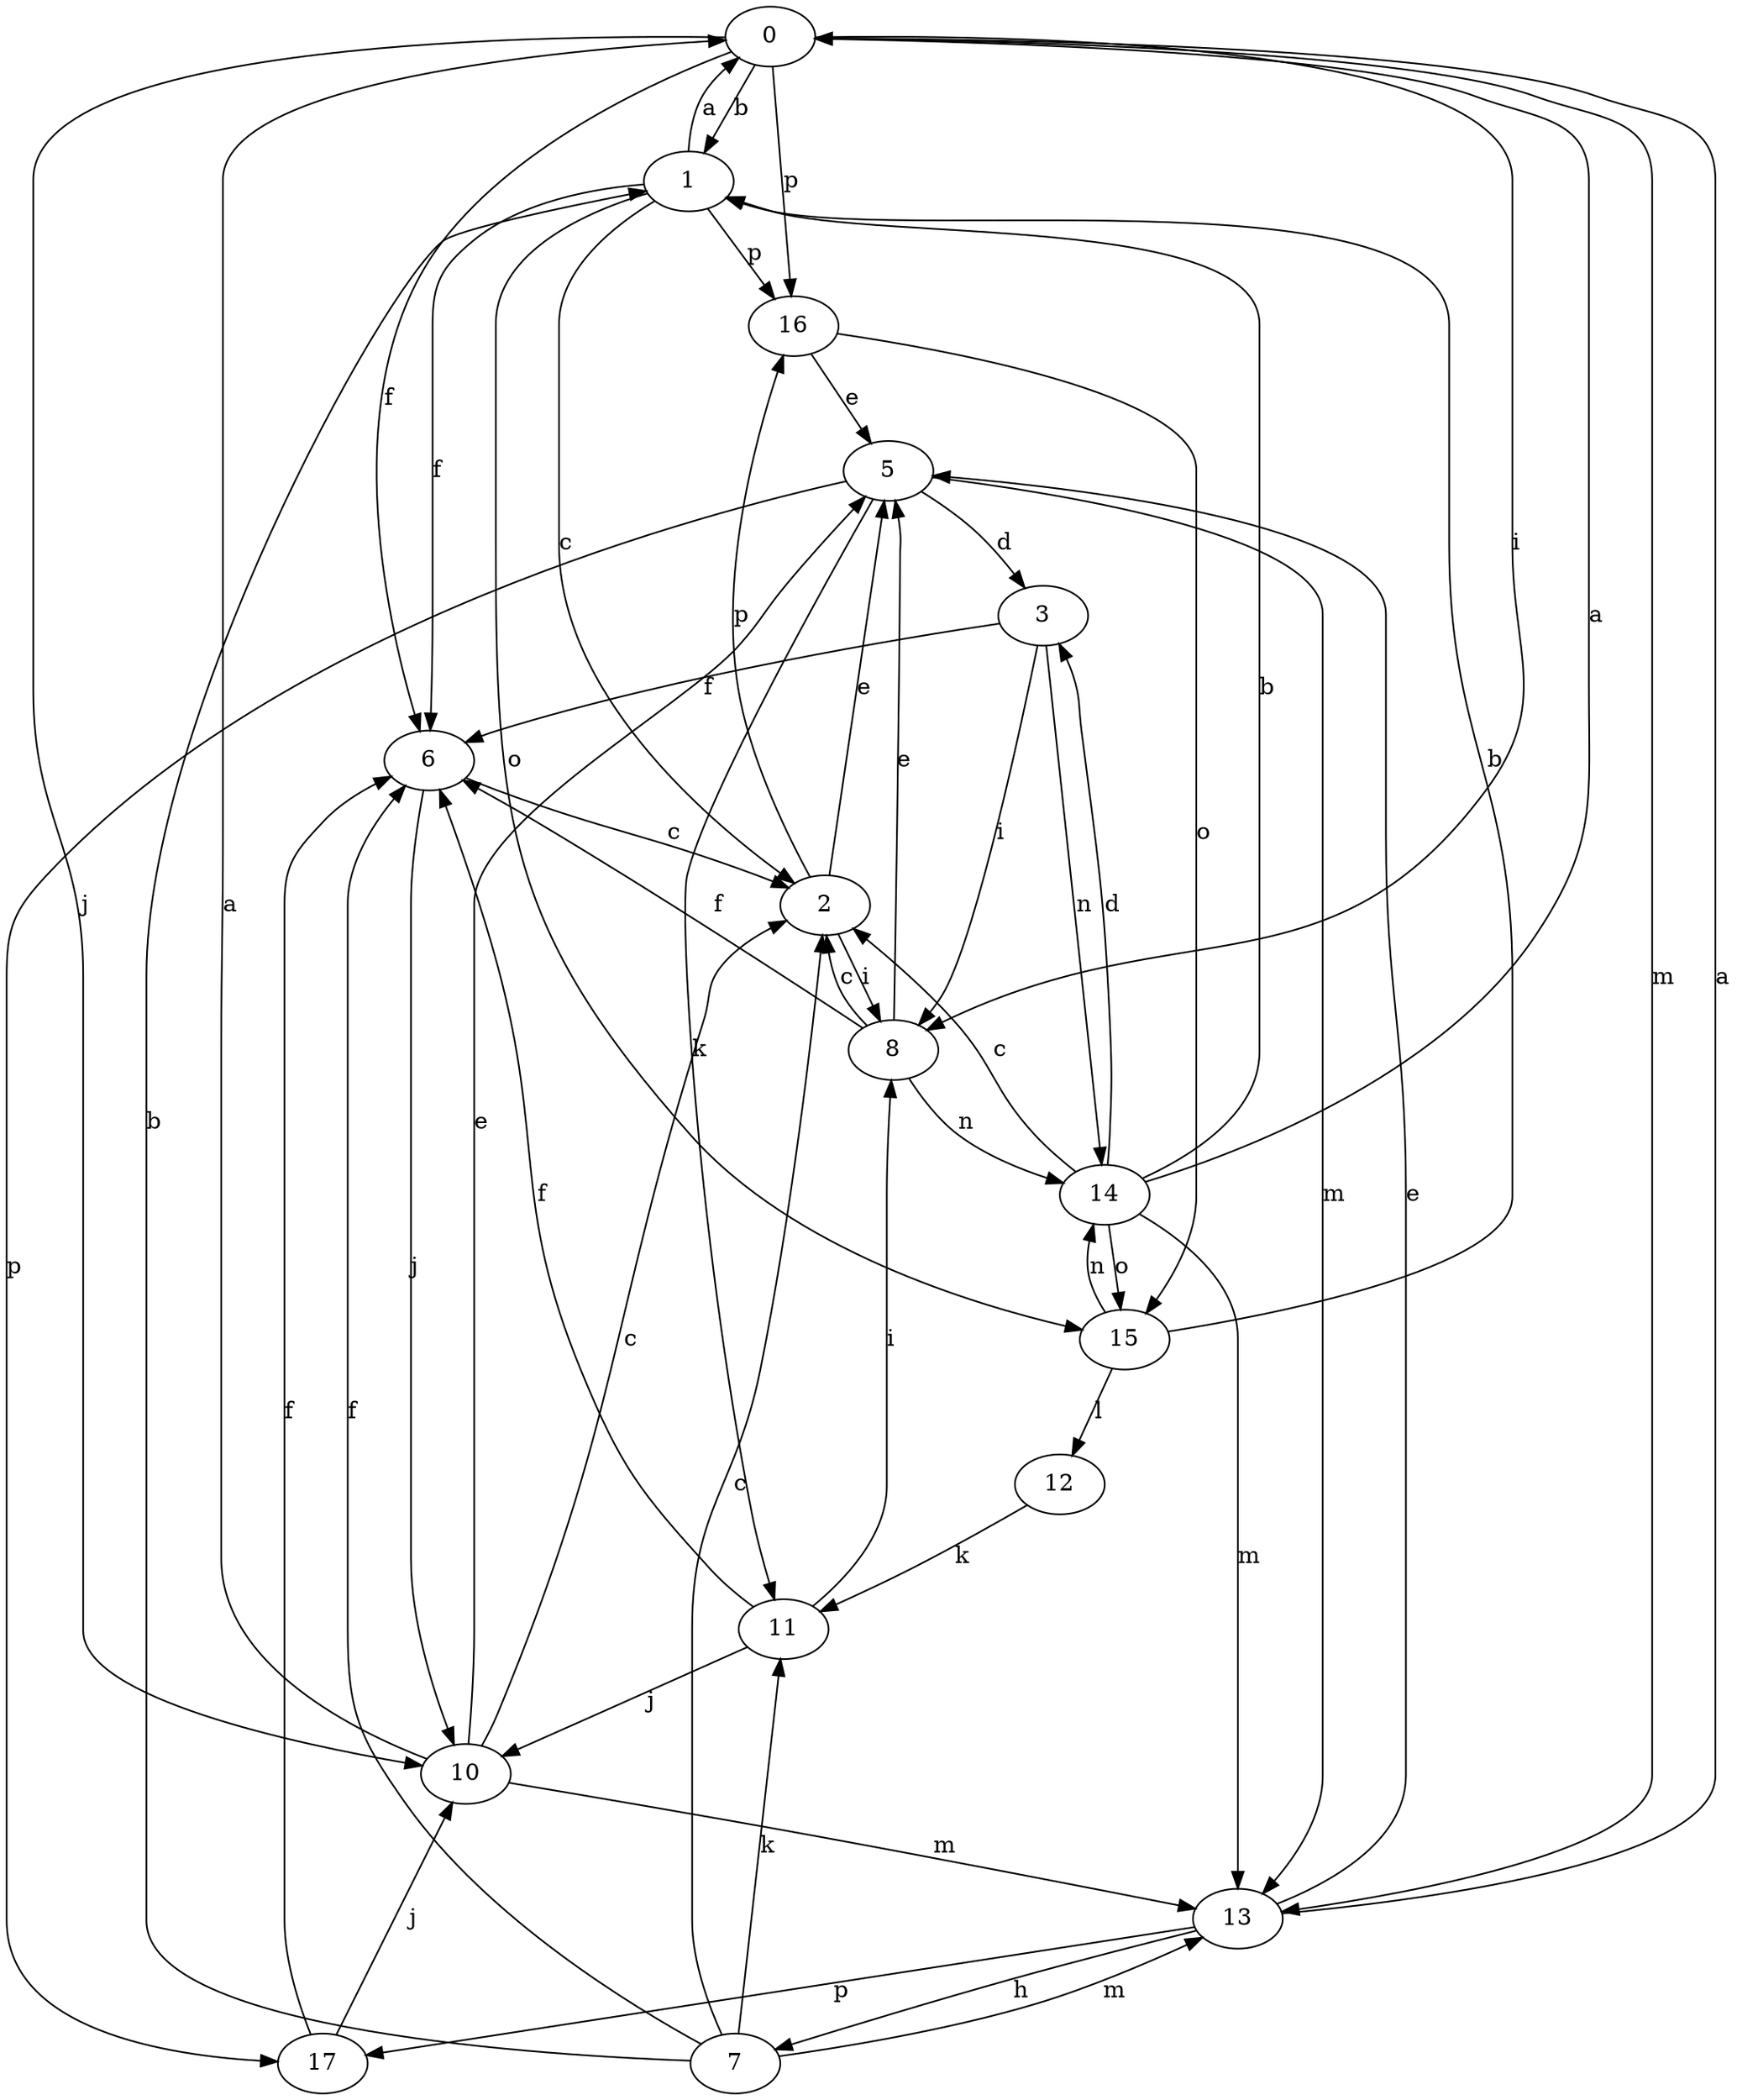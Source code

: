 strict digraph  {
0;
1;
2;
3;
5;
6;
7;
8;
10;
11;
12;
13;
14;
15;
16;
17;
0 -> 1  [label=b];
0 -> 6  [label=f];
0 -> 8  [label=i];
0 -> 10  [label=j];
0 -> 13  [label=m];
0 -> 16  [label=p];
1 -> 0  [label=a];
1 -> 2  [label=c];
1 -> 6  [label=f];
1 -> 15  [label=o];
1 -> 16  [label=p];
2 -> 5  [label=e];
2 -> 8  [label=i];
2 -> 16  [label=p];
3 -> 6  [label=f];
3 -> 8  [label=i];
3 -> 14  [label=n];
5 -> 3  [label=d];
5 -> 11  [label=k];
5 -> 13  [label=m];
5 -> 17  [label=p];
6 -> 2  [label=c];
6 -> 10  [label=j];
7 -> 1  [label=b];
7 -> 2  [label=c];
7 -> 6  [label=f];
7 -> 11  [label=k];
7 -> 13  [label=m];
8 -> 2  [label=c];
8 -> 5  [label=e];
8 -> 6  [label=f];
8 -> 14  [label=n];
10 -> 0  [label=a];
10 -> 2  [label=c];
10 -> 5  [label=e];
10 -> 13  [label=m];
11 -> 6  [label=f];
11 -> 8  [label=i];
11 -> 10  [label=j];
12 -> 11  [label=k];
13 -> 0  [label=a];
13 -> 5  [label=e];
13 -> 7  [label=h];
13 -> 17  [label=p];
14 -> 0  [label=a];
14 -> 1  [label=b];
14 -> 2  [label=c];
14 -> 3  [label=d];
14 -> 13  [label=m];
14 -> 15  [label=o];
15 -> 1  [label=b];
15 -> 12  [label=l];
15 -> 14  [label=n];
16 -> 5  [label=e];
16 -> 15  [label=o];
17 -> 6  [label=f];
17 -> 10  [label=j];
}
